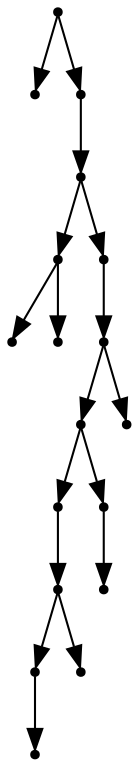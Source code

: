 digraph {
  17 [shape=point];
  0 [shape=point];
  16 [shape=point];
  15 [shape=point];
  3 [shape=point];
  1 [shape=point];
  2 [shape=point];
  14 [shape=point];
  13 [shape=point];
  11 [shape=point];
  8 [shape=point];
  7 [shape=point];
  5 [shape=point];
  4 [shape=point];
  6 [shape=point];
  10 [shape=point];
  9 [shape=point];
  12 [shape=point];
17 -> 0;
17 -> 16;
16 -> 15;
15 -> 3;
3 -> 1;
3 -> 2;
15 -> 14;
14 -> 13;
13 -> 11;
11 -> 8;
8 -> 7;
7 -> 5;
5 -> 4;
7 -> 6;
11 -> 10;
10 -> 9;
13 -> 12;
}
